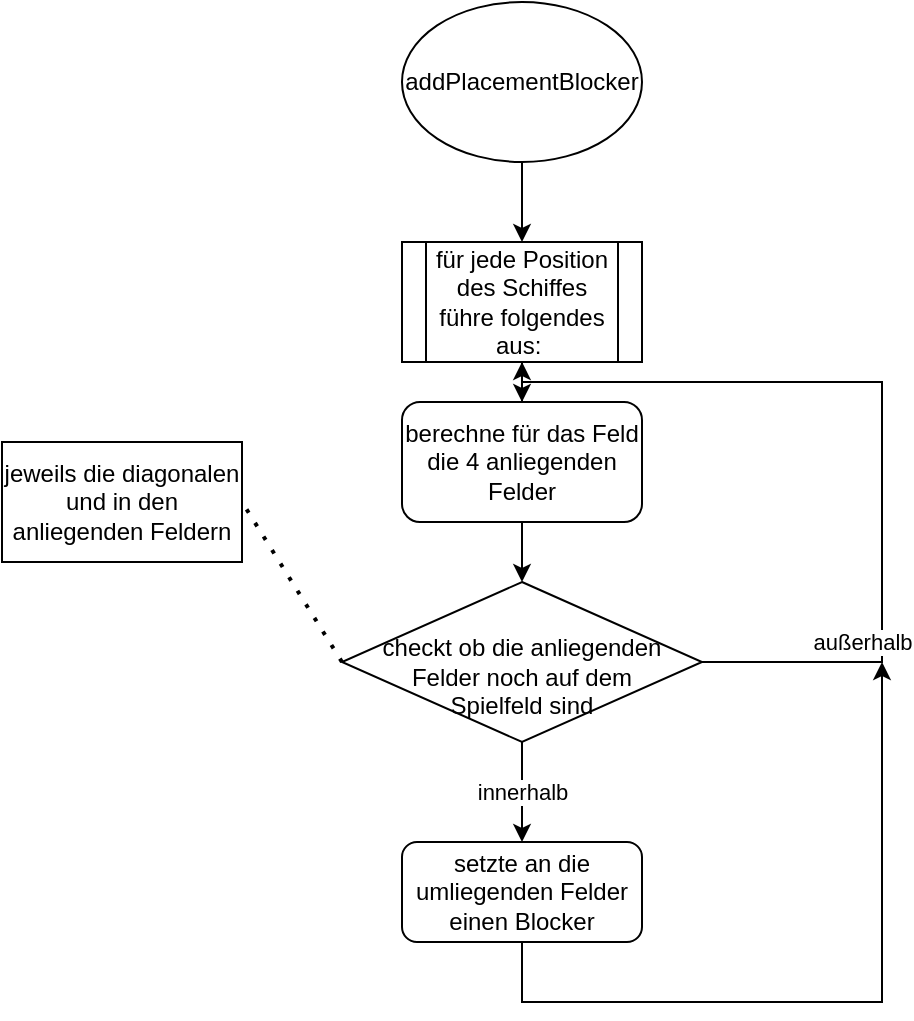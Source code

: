 <mxfile version="21.2.3" type="device">
  <diagram id="C5RBs43oDa-KdzZeNtuy" name="Page-1">
    <mxGraphModel dx="614" dy="691" grid="1" gridSize="10" guides="1" tooltips="1" connect="1" arrows="1" fold="1" page="1" pageScale="1" pageWidth="827" pageHeight="1169" math="0" shadow="0">
      <root>
        <mxCell id="WIyWlLk6GJQsqaUBKTNV-0" />
        <mxCell id="WIyWlLk6GJQsqaUBKTNV-1" parent="WIyWlLk6GJQsqaUBKTNV-0" />
        <mxCell id="TFMJAXkaFAYzoaxynS_k-2" value="" style="edgeStyle=orthogonalEdgeStyle;rounded=0;orthogonalLoop=1;jettySize=auto;html=1;entryX=0.5;entryY=0;entryDx=0;entryDy=0;" edge="1" parent="WIyWlLk6GJQsqaUBKTNV-1" source="TFMJAXkaFAYzoaxynS_k-0">
          <mxGeometry relative="1" as="geometry">
            <mxPoint x="330" y="140" as="targetPoint" />
          </mxGeometry>
        </mxCell>
        <mxCell id="TFMJAXkaFAYzoaxynS_k-0" value="addPlacementBlocker" style="ellipse;whiteSpace=wrap;html=1;" vertex="1" parent="WIyWlLk6GJQsqaUBKTNV-1">
          <mxGeometry x="270" y="20" width="120" height="80" as="geometry" />
        </mxCell>
        <mxCell id="TFMJAXkaFAYzoaxynS_k-6" value="" style="edgeStyle=orthogonalEdgeStyle;rounded=0;orthogonalLoop=1;jettySize=auto;html=1;" edge="1" parent="WIyWlLk6GJQsqaUBKTNV-1" source="TFMJAXkaFAYzoaxynS_k-4" target="TFMJAXkaFAYzoaxynS_k-5">
          <mxGeometry relative="1" as="geometry" />
        </mxCell>
        <mxCell id="TFMJAXkaFAYzoaxynS_k-4" value="für jede Position des Schiffes führe folgendes aus:&amp;nbsp;" style="shape=process;whiteSpace=wrap;html=1;backgroundOutline=1;" vertex="1" parent="WIyWlLk6GJQsqaUBKTNV-1">
          <mxGeometry x="270" y="140" width="120" height="60" as="geometry" />
        </mxCell>
        <mxCell id="TFMJAXkaFAYzoaxynS_k-8" value="" style="edgeStyle=orthogonalEdgeStyle;rounded=0;orthogonalLoop=1;jettySize=auto;html=1;" edge="1" parent="WIyWlLk6GJQsqaUBKTNV-1" source="TFMJAXkaFAYzoaxynS_k-5" target="TFMJAXkaFAYzoaxynS_k-7">
          <mxGeometry relative="1" as="geometry" />
        </mxCell>
        <mxCell id="TFMJAXkaFAYzoaxynS_k-5" value="berechne für das Feld die 4 anliegenden Felder" style="rounded=1;whiteSpace=wrap;html=1;" vertex="1" parent="WIyWlLk6GJQsqaUBKTNV-1">
          <mxGeometry x="270" y="220" width="120" height="60" as="geometry" />
        </mxCell>
        <mxCell id="TFMJAXkaFAYzoaxynS_k-12" value="außerhalb" style="edgeStyle=orthogonalEdgeStyle;rounded=0;orthogonalLoop=1;jettySize=auto;html=1;entryX=0.5;entryY=1;entryDx=0;entryDy=0;" edge="1" parent="WIyWlLk6GJQsqaUBKTNV-1" source="TFMJAXkaFAYzoaxynS_k-7" target="TFMJAXkaFAYzoaxynS_k-4">
          <mxGeometry x="-0.523" y="10" relative="1" as="geometry">
            <mxPoint x="490" y="260" as="targetPoint" />
            <Array as="points">
              <mxPoint x="510" y="350" />
              <mxPoint x="510" y="210" />
              <mxPoint x="330" y="210" />
            </Array>
            <mxPoint as="offset" />
          </mxGeometry>
        </mxCell>
        <mxCell id="TFMJAXkaFAYzoaxynS_k-14" value="innerhalb" style="edgeStyle=orthogonalEdgeStyle;rounded=0;orthogonalLoop=1;jettySize=auto;html=1;" edge="1" parent="WIyWlLk6GJQsqaUBKTNV-1" source="TFMJAXkaFAYzoaxynS_k-7" target="TFMJAXkaFAYzoaxynS_k-13">
          <mxGeometry relative="1" as="geometry" />
        </mxCell>
        <mxCell id="TFMJAXkaFAYzoaxynS_k-7" value="&lt;br&gt;checkt ob die anliegenden&lt;br&gt;Felder noch auf dem &lt;br&gt;Spielfeld sind" style="rhombus;whiteSpace=wrap;html=1;" vertex="1" parent="WIyWlLk6GJQsqaUBKTNV-1">
          <mxGeometry x="240" y="310" width="180" height="80" as="geometry" />
        </mxCell>
        <mxCell id="TFMJAXkaFAYzoaxynS_k-9" value="jeweils die diagonalen und in den anliegenden Feldern" style="rounded=0;whiteSpace=wrap;html=1;" vertex="1" parent="WIyWlLk6GJQsqaUBKTNV-1">
          <mxGeometry x="70" y="240" width="120" height="60" as="geometry" />
        </mxCell>
        <mxCell id="TFMJAXkaFAYzoaxynS_k-10" value="" style="endArrow=none;dashed=1;html=1;dashPattern=1 3;strokeWidth=2;rounded=0;exitX=0;exitY=0.5;exitDx=0;exitDy=0;entryX=1;entryY=0.5;entryDx=0;entryDy=0;" edge="1" parent="WIyWlLk6GJQsqaUBKTNV-1" source="TFMJAXkaFAYzoaxynS_k-7" target="TFMJAXkaFAYzoaxynS_k-9">
          <mxGeometry width="50" height="50" relative="1" as="geometry">
            <mxPoint x="280" y="300" as="sourcePoint" />
            <mxPoint x="330" y="250" as="targetPoint" />
          </mxGeometry>
        </mxCell>
        <mxCell id="TFMJAXkaFAYzoaxynS_k-13" value="setzte an die umliegenden Felder einen Blocker" style="rounded=1;whiteSpace=wrap;html=1;" vertex="1" parent="WIyWlLk6GJQsqaUBKTNV-1">
          <mxGeometry x="270" y="440" width="120" height="50" as="geometry" />
        </mxCell>
        <mxCell id="TFMJAXkaFAYzoaxynS_k-15" value="" style="endArrow=classic;html=1;rounded=0;exitX=0.5;exitY=1;exitDx=0;exitDy=0;" edge="1" parent="WIyWlLk6GJQsqaUBKTNV-1" source="TFMJAXkaFAYzoaxynS_k-13">
          <mxGeometry width="50" height="50" relative="1" as="geometry">
            <mxPoint x="310" y="330" as="sourcePoint" />
            <mxPoint x="510" y="350" as="targetPoint" />
            <Array as="points">
              <mxPoint x="330" y="520" />
              <mxPoint x="510" y="520" />
            </Array>
          </mxGeometry>
        </mxCell>
      </root>
    </mxGraphModel>
  </diagram>
</mxfile>
